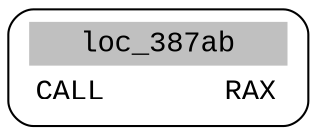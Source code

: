 digraph asm_graph {
1941 [
shape="Mrecord" fontname="Courier New"label =<<table border="0" cellborder="0" cellpadding="3"><tr><td align="center" colspan="2" bgcolor="grey">loc_387ab</td></tr><tr><td align="left">CALL       RAX</td></tr></table>> ];
}
